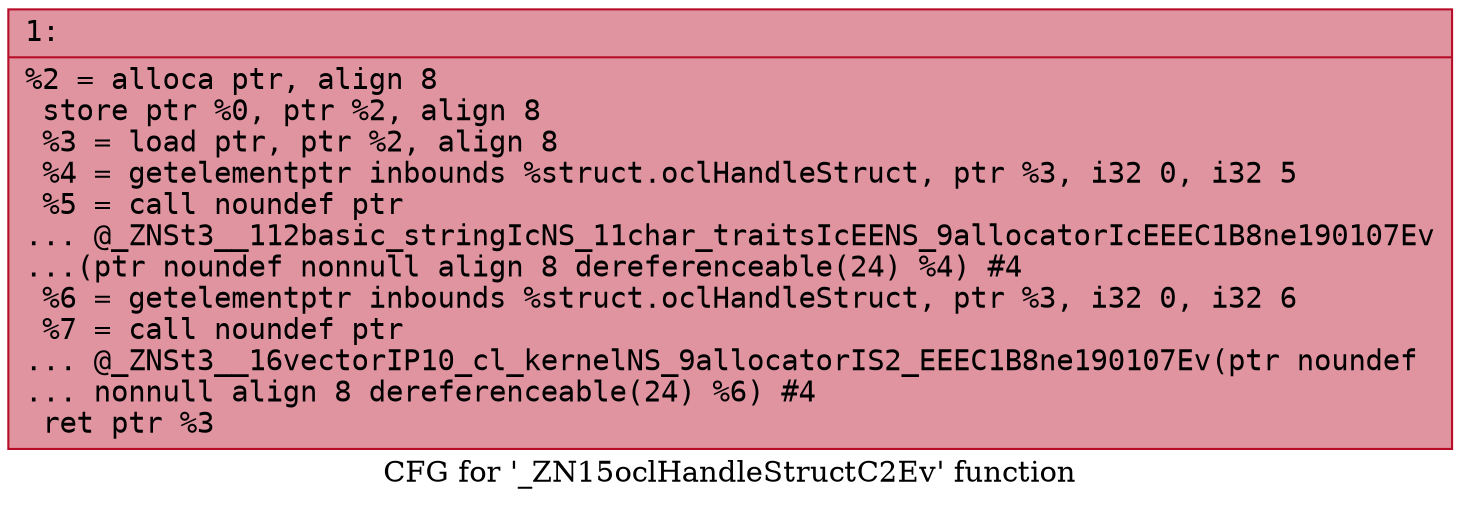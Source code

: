 digraph "CFG for '_ZN15oclHandleStructC2Ev' function" {
	label="CFG for '_ZN15oclHandleStructC2Ev' function";

	Node0x600000938190 [shape=record,color="#b70d28ff", style=filled, fillcolor="#b70d2870" fontname="Courier",label="{1:\l|  %2 = alloca ptr, align 8\l  store ptr %0, ptr %2, align 8\l  %3 = load ptr, ptr %2, align 8\l  %4 = getelementptr inbounds %struct.oclHandleStruct, ptr %3, i32 0, i32 5\l  %5 = call noundef ptr\l... @_ZNSt3__112basic_stringIcNS_11char_traitsIcEENS_9allocatorIcEEEC1B8ne190107Ev\l...(ptr noundef nonnull align 8 dereferenceable(24) %4) #4\l  %6 = getelementptr inbounds %struct.oclHandleStruct, ptr %3, i32 0, i32 6\l  %7 = call noundef ptr\l... @_ZNSt3__16vectorIP10_cl_kernelNS_9allocatorIS2_EEEC1B8ne190107Ev(ptr noundef\l... nonnull align 8 dereferenceable(24) %6) #4\l  ret ptr %3\l}"];
}
